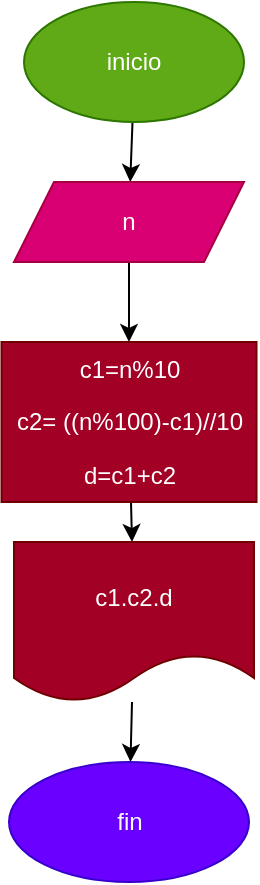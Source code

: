 <mxfile>
    <diagram id="14AAbyE7i3-ANy32DIc3" name="Página-1">
        <mxGraphModel dx="564" dy="478" grid="1" gridSize="10" guides="1" tooltips="1" connect="1" arrows="1" fold="1" page="1" pageScale="1" pageWidth="827" pageHeight="1169" math="0" shadow="0">
            <root>
                <mxCell id="0"/>
                <mxCell id="1" parent="0"/>
                <mxCell id="7" value="" style="edgeStyle=none;html=1;" parent="1" source="2" target="6" edge="1">
                    <mxGeometry relative="1" as="geometry"/>
                </mxCell>
                <mxCell id="2" value="inicio" style="ellipse;whiteSpace=wrap;html=1;fillColor=#60a917;fontColor=#ffffff;strokeColor=#2D7600;" parent="1" vertex="1">
                    <mxGeometry x="220" y="20" width="110" height="60" as="geometry"/>
                </mxCell>
                <mxCell id="9" value="" style="edgeStyle=none;html=1;" edge="1" parent="1" source="6" target="8">
                    <mxGeometry relative="1" as="geometry"/>
                </mxCell>
                <mxCell id="6" value="n" style="shape=parallelogram;perimeter=parallelogramPerimeter;whiteSpace=wrap;html=1;fixedSize=1;fillColor=#d80073;fontColor=#ffffff;strokeColor=#A50040;" parent="1" vertex="1">
                    <mxGeometry x="215" y="110" width="115" height="40" as="geometry"/>
                </mxCell>
                <mxCell id="11" value="" style="edgeStyle=none;html=1;" edge="1" parent="1" source="8" target="10">
                    <mxGeometry relative="1" as="geometry"/>
                </mxCell>
                <mxCell id="8" value="&lt;p class=&quot;selectable-text copyable-text&quot;&gt;&lt;span class=&quot;selectable-text copyable-text&quot;&gt;c1=n%10&lt;/span&gt;&lt;/p&gt;&lt;p class=&quot;selectable-text copyable-text&quot;&gt;&lt;span class=&quot;selectable-text copyable-text&quot;&gt;c2= ((n%100)-c1)//10&lt;/span&gt;&lt;/p&gt;&lt;p class=&quot;selectable-text copyable-text&quot;&gt;&lt;span class=&quot;selectable-text copyable-text&quot;&gt;d=c1+c2&lt;/span&gt;&lt;/p&gt;" style="whiteSpace=wrap;html=1;fillColor=#a20025;fontColor=#ffffff;strokeColor=#6F0000;" vertex="1" parent="1">
                    <mxGeometry x="208.75" y="190" width="127.5" height="80" as="geometry"/>
                </mxCell>
                <mxCell id="13" value="" style="edgeStyle=none;html=1;" edge="1" parent="1" source="10" target="12">
                    <mxGeometry relative="1" as="geometry"/>
                </mxCell>
                <mxCell id="10" value="c1.c2.d" style="shape=document;whiteSpace=wrap;html=1;boundedLbl=1;fillColor=#a20025;strokeColor=#6F0000;fontColor=#ffffff;" vertex="1" parent="1">
                    <mxGeometry x="215" y="290" width="120" height="80" as="geometry"/>
                </mxCell>
                <mxCell id="12" value="fin" style="ellipse;whiteSpace=wrap;html=1;fillColor=#6a00ff;strokeColor=#3700CC;fontColor=#ffffff;" vertex="1" parent="1">
                    <mxGeometry x="212.5" y="400" width="120" height="60" as="geometry"/>
                </mxCell>
            </root>
        </mxGraphModel>
    </diagram>
</mxfile>